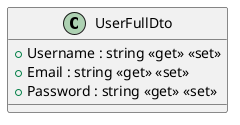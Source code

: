 @startuml
class UserFullDto {
    + Username : string <<get>> <<set>>
    + Email : string <<get>> <<set>>
    + Password : string <<get>> <<set>>
}
@enduml
